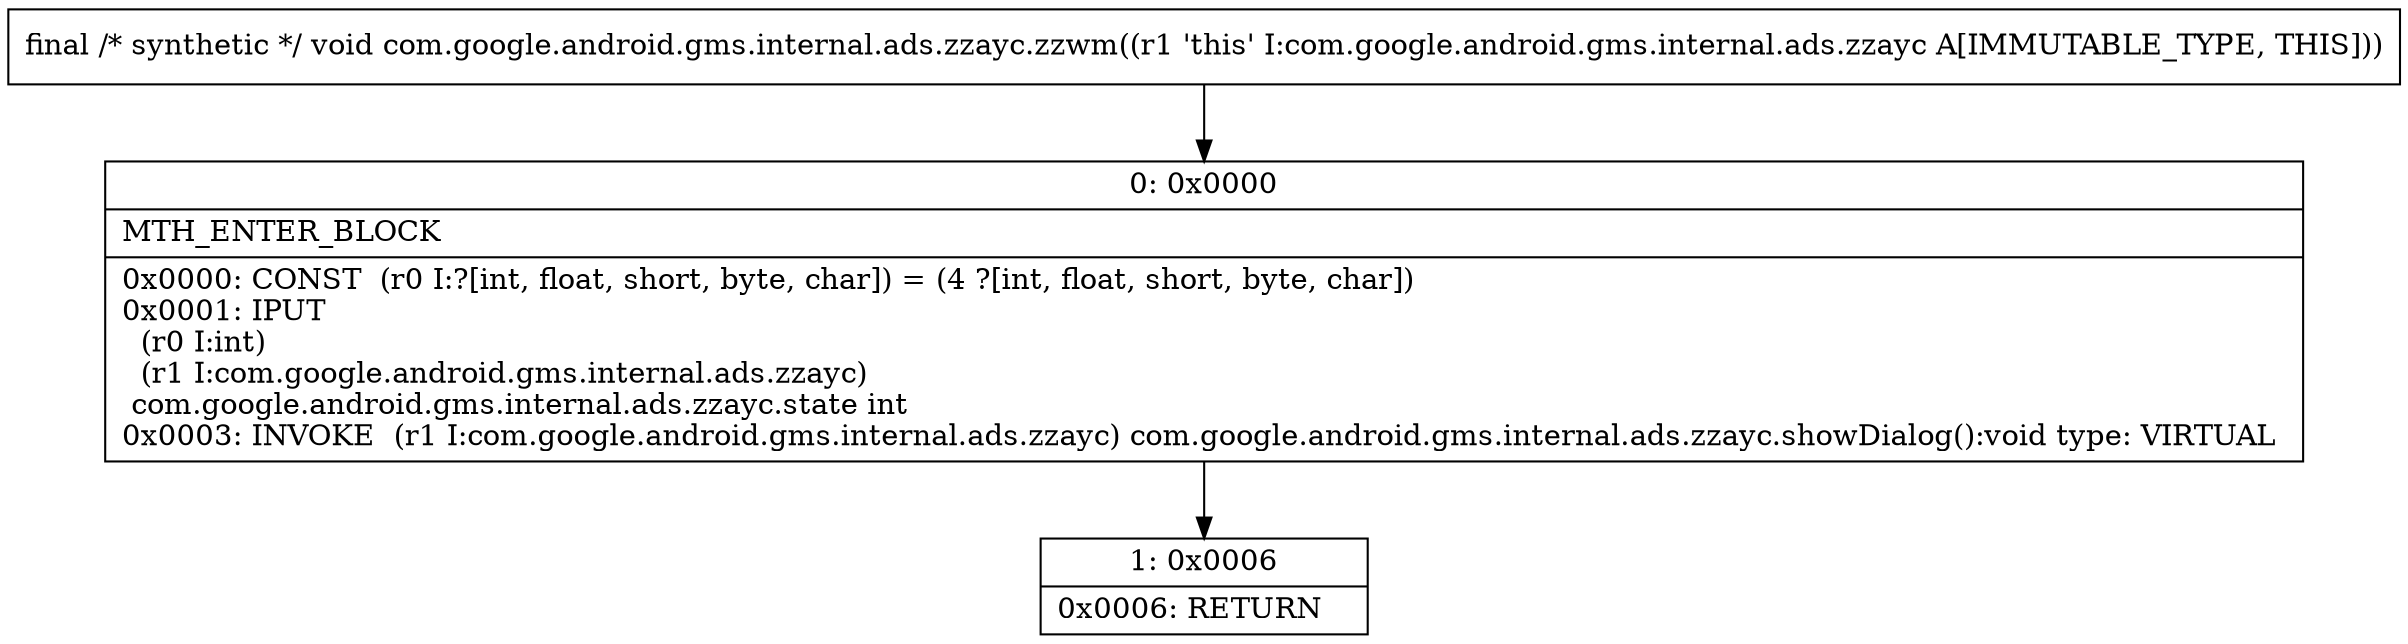 digraph "CFG forcom.google.android.gms.internal.ads.zzayc.zzwm()V" {
Node_0 [shape=record,label="{0\:\ 0x0000|MTH_ENTER_BLOCK\l|0x0000: CONST  (r0 I:?[int, float, short, byte, char]) = (4 ?[int, float, short, byte, char]) \l0x0001: IPUT  \l  (r0 I:int)\l  (r1 I:com.google.android.gms.internal.ads.zzayc)\l com.google.android.gms.internal.ads.zzayc.state int \l0x0003: INVOKE  (r1 I:com.google.android.gms.internal.ads.zzayc) com.google.android.gms.internal.ads.zzayc.showDialog():void type: VIRTUAL \l}"];
Node_1 [shape=record,label="{1\:\ 0x0006|0x0006: RETURN   \l}"];
MethodNode[shape=record,label="{final \/* synthetic *\/ void com.google.android.gms.internal.ads.zzayc.zzwm((r1 'this' I:com.google.android.gms.internal.ads.zzayc A[IMMUTABLE_TYPE, THIS])) }"];
MethodNode -> Node_0;
Node_0 -> Node_1;
}

